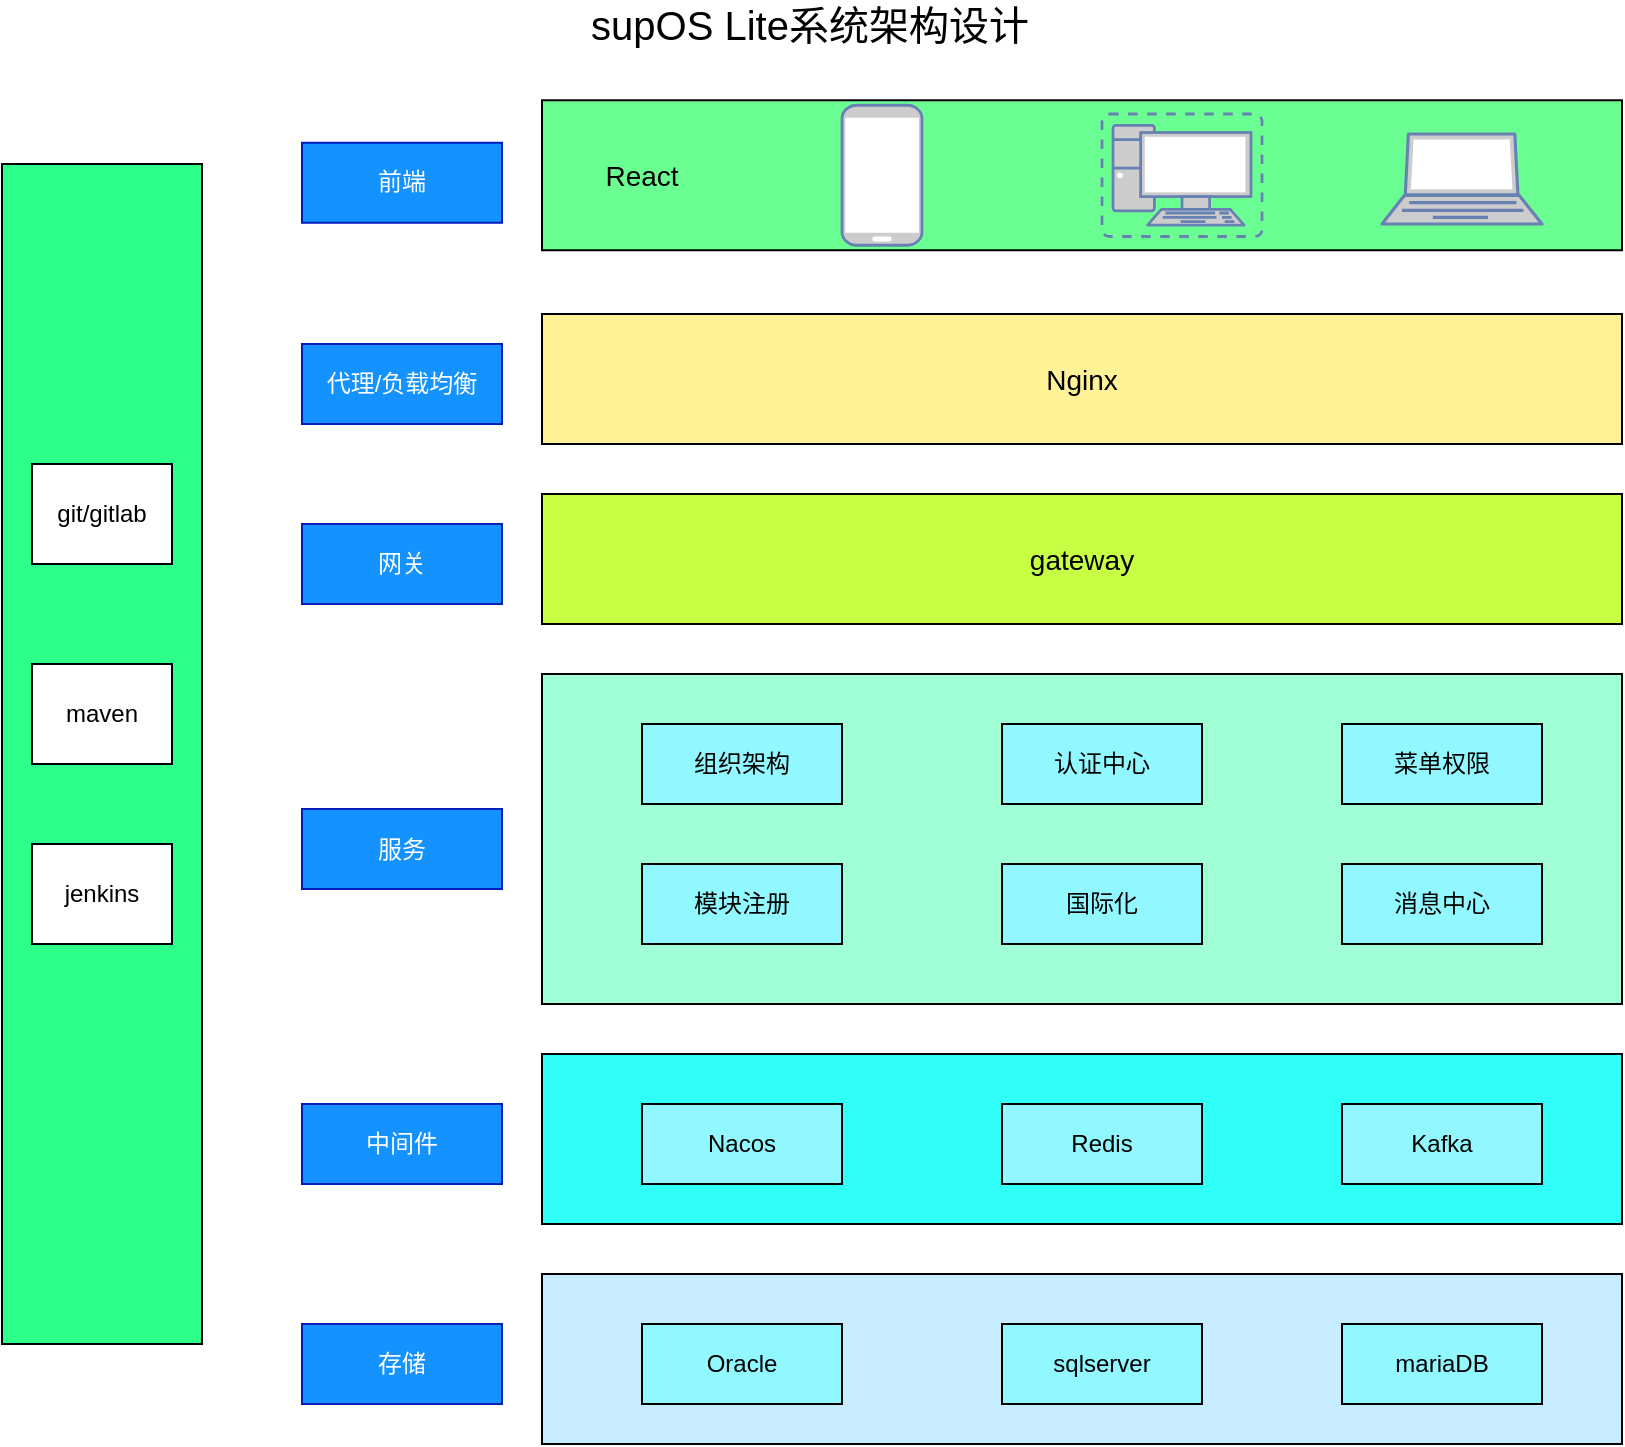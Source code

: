 <mxfile version="14.6.13" type="device"><diagram id="xoGC3r8TMzVfM_CCD5Rs" name="第 1 页"><mxGraphModel dx="1024" dy="592" grid="1" gridSize="10" guides="1" tooltips="1" connect="1" arrows="1" fold="1" page="1" pageScale="1" pageWidth="827" pageHeight="1169" math="0" shadow="0"><root><mxCell id="0"/><mxCell id="1" parent="0"/><mxCell id="q4-myWolazsaUTIvKfcM-12" value="" style="rounded=0;whiteSpace=wrap;html=1;fillColor=#6BFF93;" vertex="1" parent="1"><mxGeometry x="280" y="78.13" width="540" height="75" as="geometry"/></mxCell><mxCell id="q4-myWolazsaUTIvKfcM-10" value="" style="fontColor=#0066CC;verticalAlign=top;verticalLabelPosition=bottom;labelPosition=center;align=center;html=1;outlineConnect=0;fillColor=#CCCCCC;strokeColor=#6881B3;gradientColor=none;gradientDirection=north;strokeWidth=2;shape=mxgraph.networks.mobile;" vertex="1" parent="1"><mxGeometry x="430" y="80.63" width="40" height="70" as="geometry"/></mxCell><mxCell id="q4-myWolazsaUTIvKfcM-1" value="前端" style="whiteSpace=wrap;html=1;strokeColor=#001DBC;fontColor=#ffffff;fillColor=#1492FF;" vertex="1" parent="1"><mxGeometry x="160" y="99.38" width="100" height="40" as="geometry"/></mxCell><mxCell id="q4-myWolazsaUTIvKfcM-2" value="代理/负载均衡" style="whiteSpace=wrap;html=1;strokeColor=#001DBC;fontColor=#ffffff;fillColor=#1492FF;" vertex="1" parent="1"><mxGeometry x="160" y="200" width="100" height="40" as="geometry"/></mxCell><mxCell id="q4-myWolazsaUTIvKfcM-4" value="" style="rounded=0;whiteSpace=wrap;html=1;fillColor=#2EFF89;" vertex="1" parent="1"><mxGeometry x="10" y="110" width="100" height="590" as="geometry"/></mxCell><mxCell id="q4-myWolazsaUTIvKfcM-5" value="git/gitlab" style="rounded=0;whiteSpace=wrap;html=1;" vertex="1" parent="1"><mxGeometry x="25" y="260" width="70" height="50" as="geometry"/></mxCell><mxCell id="q4-myWolazsaUTIvKfcM-6" value="maven" style="rounded=0;whiteSpace=wrap;html=1;" vertex="1" parent="1"><mxGeometry x="25" y="360" width="70" height="50" as="geometry"/></mxCell><mxCell id="q4-myWolazsaUTIvKfcM-7" value="jenkins" style="rounded=0;whiteSpace=wrap;html=1;" vertex="1" parent="1"><mxGeometry x="25" y="450" width="70" height="50" as="geometry"/></mxCell><mxCell id="q4-myWolazsaUTIvKfcM-9" value="" style="fontColor=#0066CC;verticalAlign=top;verticalLabelPosition=bottom;labelPosition=center;align=center;html=1;outlineConnect=0;fillColor=#CCCCCC;strokeColor=#6881B3;gradientColor=none;gradientDirection=north;strokeWidth=2;shape=mxgraph.networks.laptop;" vertex="1" parent="1"><mxGeometry x="700" y="95" width="80" height="45" as="geometry"/></mxCell><mxCell id="q4-myWolazsaUTIvKfcM-11" value="" style="fontColor=#0066CC;verticalAlign=top;verticalLabelPosition=bottom;labelPosition=center;align=center;html=1;outlineConnect=0;fillColor=#CCCCCC;strokeColor=#6881B3;gradientColor=none;gradientDirection=north;strokeWidth=2;shape=mxgraph.networks.virtual_pc;" vertex="1" parent="1"><mxGeometry x="560" y="85" width="80" height="61.25" as="geometry"/></mxCell><mxCell id="q4-myWolazsaUTIvKfcM-14" value="&lt;font style=&quot;font-size: 14px&quot;&gt;React&lt;/font&gt;" style="text;html=1;strokeColor=none;fillColor=none;align=center;verticalAlign=middle;whiteSpace=wrap;rounded=0;" vertex="1" parent="1"><mxGeometry x="310" y="106" width="40" height="20" as="geometry"/></mxCell><mxCell id="q4-myWolazsaUTIvKfcM-15" value="&lt;font style=&quot;font-size: 14px&quot;&gt;Nginx&lt;/font&gt;" style="rounded=0;whiteSpace=wrap;html=1;fillColor=#FFF196;" vertex="1" parent="1"><mxGeometry x="280" y="185" width="540" height="65" as="geometry"/></mxCell><mxCell id="q4-myWolazsaUTIvKfcM-17" value="网关" style="whiteSpace=wrap;html=1;strokeColor=#001DBC;fontColor=#ffffff;fillColor=#1492FF;" vertex="1" parent="1"><mxGeometry x="160" y="290" width="100" height="40" as="geometry"/></mxCell><mxCell id="q4-myWolazsaUTIvKfcM-18" value="&lt;font style=&quot;font-size: 14px&quot;&gt;gateway&lt;/font&gt;" style="rounded=0;whiteSpace=wrap;html=1;fillColor=#C7FF45;" vertex="1" parent="1"><mxGeometry x="280" y="275" width="540" height="65" as="geometry"/></mxCell><mxCell id="q4-myWolazsaUTIvKfcM-19" value="服务" style="whiteSpace=wrap;html=1;strokeColor=#001DBC;fontColor=#ffffff;fillColor=#1492FF;" vertex="1" parent="1"><mxGeometry x="160" y="432.5" width="100" height="40" as="geometry"/></mxCell><mxCell id="q4-myWolazsaUTIvKfcM-20" value="" style="rounded=0;whiteSpace=wrap;html=1;fillColor=#A1FFD6;" vertex="1" parent="1"><mxGeometry x="280" y="365" width="540" height="165" as="geometry"/></mxCell><mxCell id="q4-myWolazsaUTIvKfcM-21" value="组织架构" style="rounded=0;whiteSpace=wrap;html=1;gradientColor=none;fillColor=#91F8FF;" vertex="1" parent="1"><mxGeometry x="330" y="390" width="100" height="40" as="geometry"/></mxCell><mxCell id="q4-myWolazsaUTIvKfcM-22" value="认证中心" style="rounded=0;whiteSpace=wrap;html=1;gradientColor=none;fillColor=#91F8FF;" vertex="1" parent="1"><mxGeometry x="510" y="390" width="100" height="40" as="geometry"/></mxCell><mxCell id="q4-myWolazsaUTIvKfcM-23" value="菜单权限" style="rounded=0;whiteSpace=wrap;html=1;gradientColor=none;fillColor=#91F8FF;" vertex="1" parent="1"><mxGeometry x="680" y="390" width="100" height="40" as="geometry"/></mxCell><mxCell id="q4-myWolazsaUTIvKfcM-24" value="模块注册" style="rounded=0;whiteSpace=wrap;html=1;gradientColor=none;fillColor=#91F8FF;" vertex="1" parent="1"><mxGeometry x="330" y="460" width="100" height="40" as="geometry"/></mxCell><mxCell id="q4-myWolazsaUTIvKfcM-25" value="国际化" style="rounded=0;whiteSpace=wrap;html=1;gradientColor=none;fillColor=#91F8FF;" vertex="1" parent="1"><mxGeometry x="510" y="460" width="100" height="40" as="geometry"/></mxCell><mxCell id="q4-myWolazsaUTIvKfcM-26" value="消息中心" style="rounded=0;whiteSpace=wrap;html=1;gradientColor=none;fillColor=#91F8FF;" vertex="1" parent="1"><mxGeometry x="680" y="460" width="100" height="40" as="geometry"/></mxCell><mxCell id="q4-myWolazsaUTIvKfcM-27" value="中间件" style="whiteSpace=wrap;html=1;strokeColor=#001DBC;fontColor=#ffffff;fillColor=#1492FF;" vertex="1" parent="1"><mxGeometry x="160" y="580" width="100" height="40" as="geometry"/></mxCell><mxCell id="q4-myWolazsaUTIvKfcM-28" value="" style="rounded=0;whiteSpace=wrap;html=1;fillColor=#30FFF8;" vertex="1" parent="1"><mxGeometry x="280" y="555" width="540" height="85" as="geometry"/></mxCell><mxCell id="q4-myWolazsaUTIvKfcM-29" value="Nacos" style="rounded=0;whiteSpace=wrap;html=1;gradientColor=none;fillColor=#91F8FF;" vertex="1" parent="1"><mxGeometry x="330" y="580" width="100" height="40" as="geometry"/></mxCell><mxCell id="q4-myWolazsaUTIvKfcM-30" value="Redis" style="rounded=0;whiteSpace=wrap;html=1;gradientColor=none;fillColor=#91F8FF;" vertex="1" parent="1"><mxGeometry x="510" y="580" width="100" height="40" as="geometry"/></mxCell><mxCell id="q4-myWolazsaUTIvKfcM-31" value="Kafka" style="rounded=0;whiteSpace=wrap;html=1;gradientColor=none;fillColor=#91F8FF;" vertex="1" parent="1"><mxGeometry x="680" y="580" width="100" height="40" as="geometry"/></mxCell><mxCell id="q4-myWolazsaUTIvKfcM-35" value="存储" style="whiteSpace=wrap;html=1;strokeColor=#001DBC;fontColor=#ffffff;fillColor=#1492FF;" vertex="1" parent="1"><mxGeometry x="160" y="690" width="100" height="40" as="geometry"/></mxCell><mxCell id="q4-myWolazsaUTIvKfcM-36" value="" style="rounded=0;whiteSpace=wrap;html=1;fillColor=#C7ECFF;" vertex="1" parent="1"><mxGeometry x="280" y="665" width="540" height="85" as="geometry"/></mxCell><mxCell id="q4-myWolazsaUTIvKfcM-37" value="Oracle" style="rounded=0;whiteSpace=wrap;html=1;gradientColor=none;fillColor=#91F8FF;" vertex="1" parent="1"><mxGeometry x="330" y="690" width="100" height="40" as="geometry"/></mxCell><mxCell id="q4-myWolazsaUTIvKfcM-38" value="sqlserver" style="rounded=0;whiteSpace=wrap;html=1;gradientColor=none;fillColor=#91F8FF;" vertex="1" parent="1"><mxGeometry x="510" y="690" width="100" height="40" as="geometry"/></mxCell><mxCell id="q4-myWolazsaUTIvKfcM-39" value="mariaDB" style="rounded=0;whiteSpace=wrap;html=1;gradientColor=none;fillColor=#91F8FF;" vertex="1" parent="1"><mxGeometry x="680" y="690" width="100" height="40" as="geometry"/></mxCell><mxCell id="q4-myWolazsaUTIvKfcM-40" value="&lt;font style=&quot;font-size: 20px&quot;&gt;supOS Lite系统架构设计&lt;/font&gt;" style="text;html=1;strokeColor=none;fillColor=none;align=center;verticalAlign=middle;whiteSpace=wrap;rounded=0;" vertex="1" parent="1"><mxGeometry x="254" y="30" width="320" height="20" as="geometry"/></mxCell></root></mxGraphModel></diagram></mxfile>